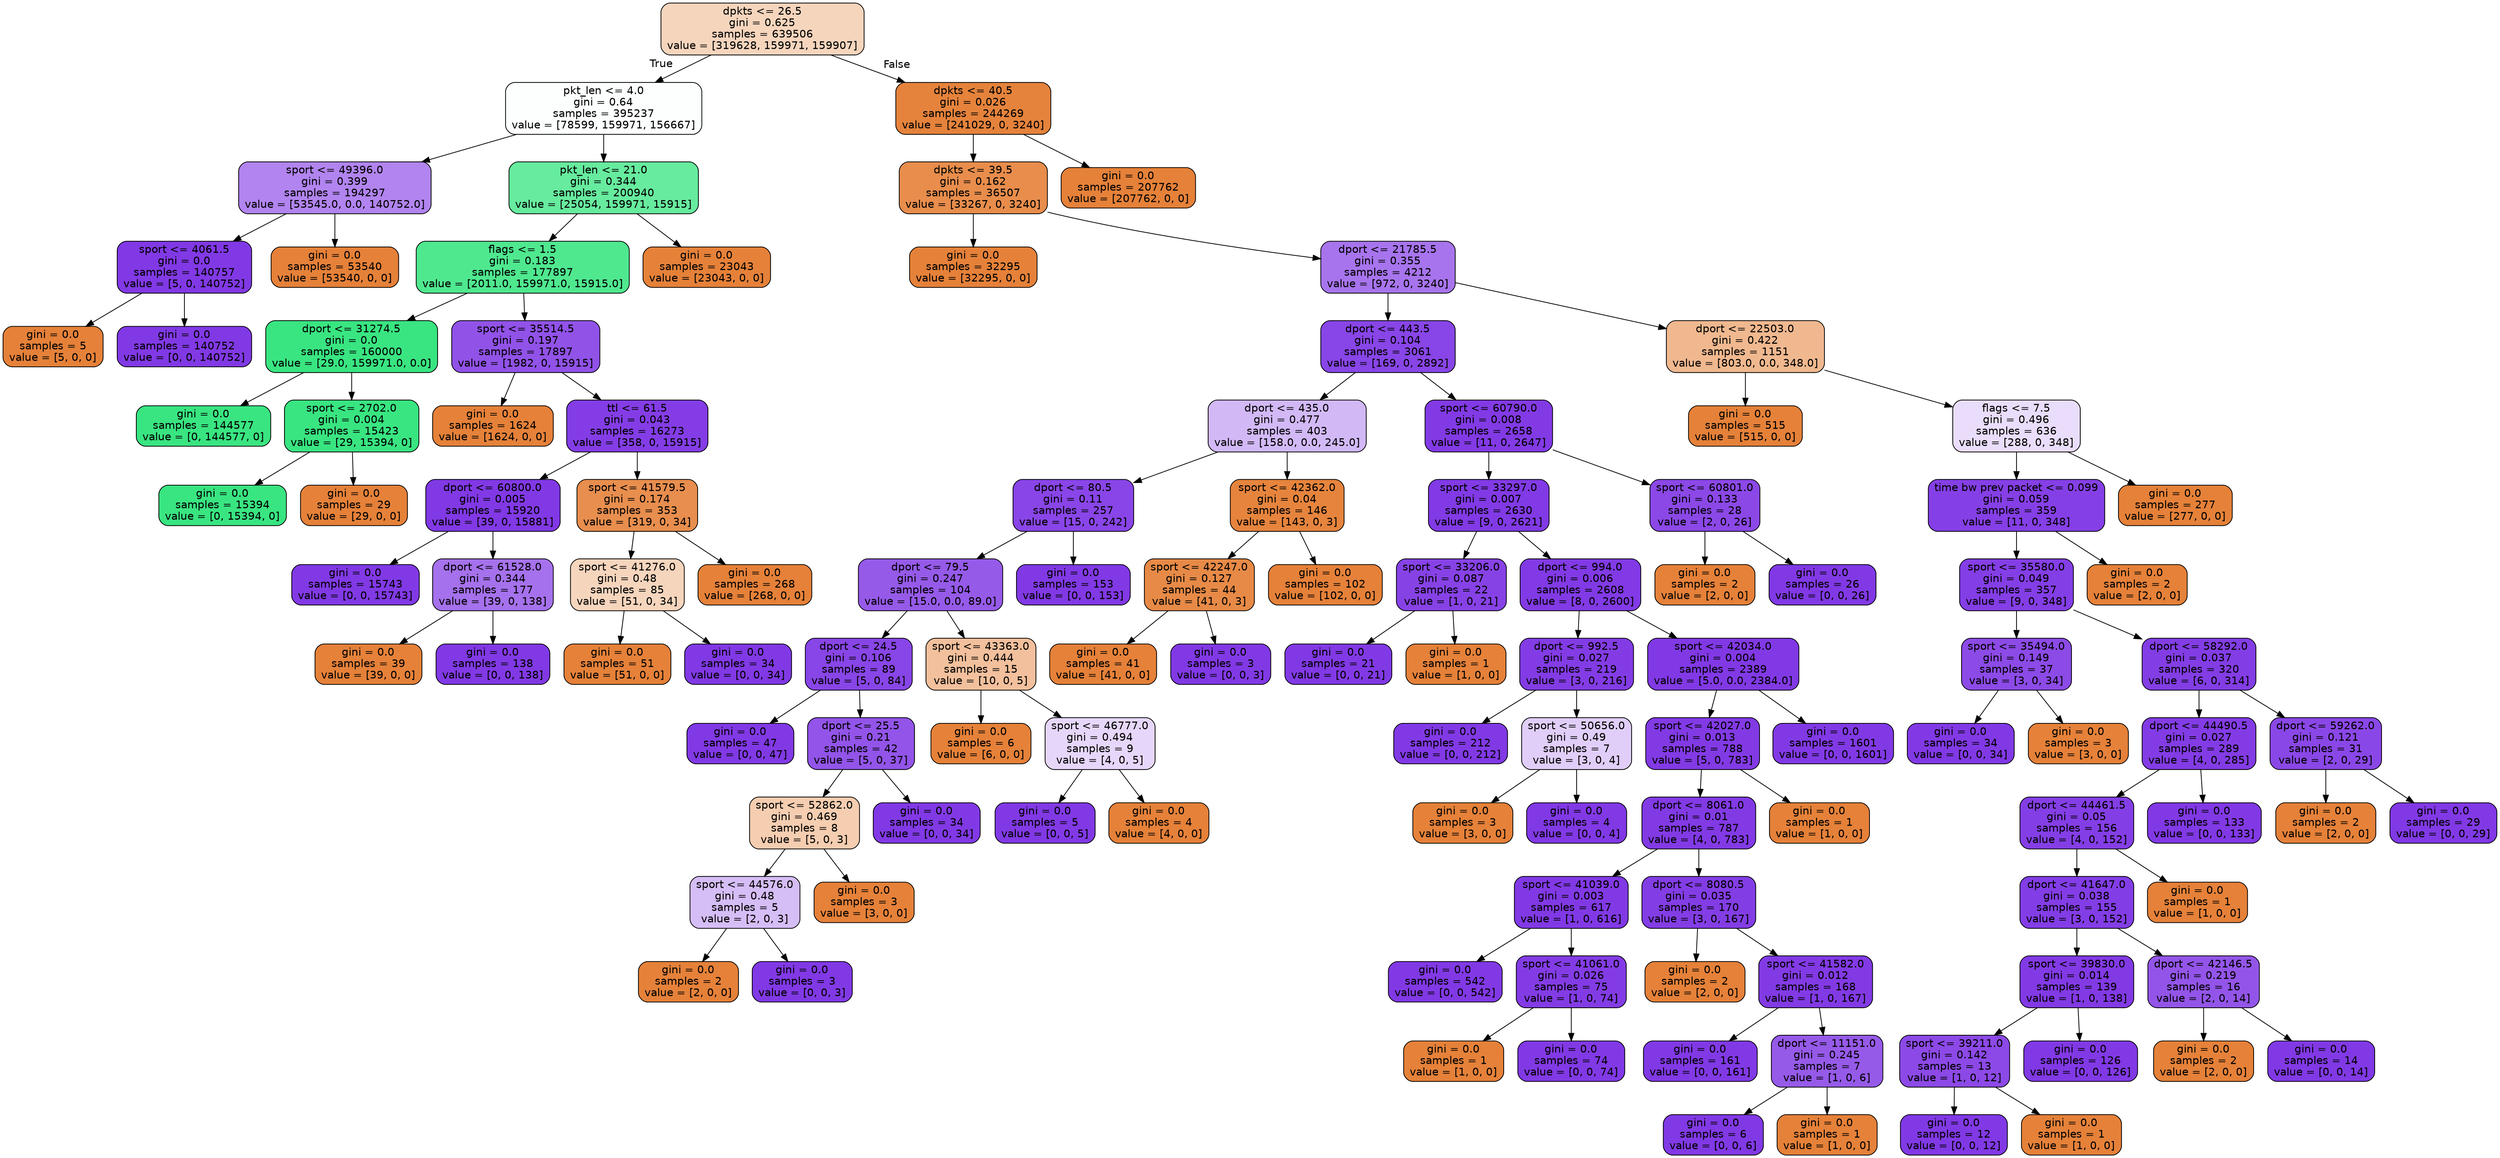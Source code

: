 digraph Tree {
node [shape=box, style="filled, rounded", color="black", fontname="helvetica"] ;
edge [fontname="helvetica"] ;
0 [label="dpkts <= 26.5\ngini = 0.625\nsamples = 639506\nvalue = [319628, 159971, 159907]", fillcolor="#f6d5bd"] ;
1 [label="pkt_len <= 4.0\ngini = 0.64\nsamples = 395237\nvalue = [78599, 159971, 156667]", fillcolor="#fcfffd"] ;
0 -> 1 [labeldistance=2.5, labelangle=45, headlabel="True"] ;
2 [label="sport <= 49396.0\ngini = 0.399\nsamples = 194297\nvalue = [53545.0, 0.0, 140752.0]", fillcolor="#b184ef"] ;
1 -> 2 ;
3 [label="sport <= 4061.5\ngini = 0.0\nsamples = 140757\nvalue = [5, 0, 140752]", fillcolor="#8139e5"] ;
2 -> 3 ;
4 [label="gini = 0.0\nsamples = 5\nvalue = [5, 0, 0]", fillcolor="#e58139"] ;
3 -> 4 ;
5 [label="gini = 0.0\nsamples = 140752\nvalue = [0, 0, 140752]", fillcolor="#8139e5"] ;
3 -> 5 ;
6 [label="gini = 0.0\nsamples = 53540\nvalue = [53540, 0, 0]", fillcolor="#e58139"] ;
2 -> 6 ;
7 [label="pkt_len <= 21.0\ngini = 0.344\nsamples = 200940\nvalue = [25054, 159971, 15915]", fillcolor="#67eb9e"] ;
1 -> 7 ;
8 [label="flags <= 1.5\ngini = 0.183\nsamples = 177897\nvalue = [2011.0, 159971.0, 15915.0]", fillcolor="#4fe88f"] ;
7 -> 8 ;
9 [label="dport <= 31274.5\ngini = 0.0\nsamples = 160000\nvalue = [29.0, 159971.0, 0.0]", fillcolor="#39e581"] ;
8 -> 9 ;
10 [label="gini = 0.0\nsamples = 144577\nvalue = [0, 144577, 0]", fillcolor="#39e581"] ;
9 -> 10 ;
11 [label="sport <= 2702.0\ngini = 0.004\nsamples = 15423\nvalue = [29, 15394, 0]", fillcolor="#39e581"] ;
9 -> 11 ;
12 [label="gini = 0.0\nsamples = 15394\nvalue = [0, 15394, 0]", fillcolor="#39e581"] ;
11 -> 12 ;
13 [label="gini = 0.0\nsamples = 29\nvalue = [29, 0, 0]", fillcolor="#e58139"] ;
11 -> 13 ;
14 [label="sport <= 35514.5\ngini = 0.197\nsamples = 17897\nvalue = [1982, 0, 15915]", fillcolor="#9152e8"] ;
8 -> 14 ;
15 [label="gini = 0.0\nsamples = 1624\nvalue = [1624, 0, 0]", fillcolor="#e58139"] ;
14 -> 15 ;
16 [label="ttl <= 61.5\ngini = 0.043\nsamples = 16273\nvalue = [358, 0, 15915]", fillcolor="#843de6"] ;
14 -> 16 ;
17 [label="dport <= 60800.0\ngini = 0.005\nsamples = 15920\nvalue = [39, 0, 15881]", fillcolor="#8139e5"] ;
16 -> 17 ;
18 [label="gini = 0.0\nsamples = 15743\nvalue = [0, 0, 15743]", fillcolor="#8139e5"] ;
17 -> 18 ;
19 [label="dport <= 61528.0\ngini = 0.344\nsamples = 177\nvalue = [39, 0, 138]", fillcolor="#a571ec"] ;
17 -> 19 ;
20 [label="gini = 0.0\nsamples = 39\nvalue = [39, 0, 0]", fillcolor="#e58139"] ;
19 -> 20 ;
21 [label="gini = 0.0\nsamples = 138\nvalue = [0, 0, 138]", fillcolor="#8139e5"] ;
19 -> 21 ;
22 [label="sport <= 41579.5\ngini = 0.174\nsamples = 353\nvalue = [319, 0, 34]", fillcolor="#e88e4e"] ;
16 -> 22 ;
23 [label="sport <= 41276.0\ngini = 0.48\nsamples = 85\nvalue = [51, 0, 34]", fillcolor="#f6d5bd"] ;
22 -> 23 ;
24 [label="gini = 0.0\nsamples = 51\nvalue = [51, 0, 0]", fillcolor="#e58139"] ;
23 -> 24 ;
25 [label="gini = 0.0\nsamples = 34\nvalue = [0, 0, 34]", fillcolor="#8139e5"] ;
23 -> 25 ;
26 [label="gini = 0.0\nsamples = 268\nvalue = [268, 0, 0]", fillcolor="#e58139"] ;
22 -> 26 ;
27 [label="gini = 0.0\nsamples = 23043\nvalue = [23043, 0, 0]", fillcolor="#e58139"] ;
7 -> 27 ;
28 [label="dpkts <= 40.5\ngini = 0.026\nsamples = 244269\nvalue = [241029, 0, 3240]", fillcolor="#e5833c"] ;
0 -> 28 [labeldistance=2.5, labelangle=-45, headlabel="False"] ;
29 [label="dpkts <= 39.5\ngini = 0.162\nsamples = 36507\nvalue = [33267, 0, 3240]", fillcolor="#e88d4c"] ;
28 -> 29 ;
30 [label="gini = 0.0\nsamples = 32295\nvalue = [32295, 0, 0]", fillcolor="#e58139"] ;
29 -> 30 ;
31 [label="dport <= 21785.5\ngini = 0.355\nsamples = 4212\nvalue = [972, 0, 3240]", fillcolor="#a774ed"] ;
29 -> 31 ;
32 [label="dport <= 443.5\ngini = 0.104\nsamples = 3061\nvalue = [169, 0, 2892]", fillcolor="#8845e7"] ;
31 -> 32 ;
33 [label="dport <= 435.0\ngini = 0.477\nsamples = 403\nvalue = [158.0, 0.0, 245.0]", fillcolor="#d2b9f6"] ;
32 -> 33 ;
34 [label="dport <= 80.5\ngini = 0.11\nsamples = 257\nvalue = [15, 0, 242]", fillcolor="#8945e7"] ;
33 -> 34 ;
35 [label="dport <= 79.5\ngini = 0.247\nsamples = 104\nvalue = [15.0, 0.0, 89.0]", fillcolor="#965ae9"] ;
34 -> 35 ;
36 [label="dport <= 24.5\ngini = 0.106\nsamples = 89\nvalue = [5, 0, 84]", fillcolor="#8845e7"] ;
35 -> 36 ;
37 [label="gini = 0.0\nsamples = 47\nvalue = [0, 0, 47]", fillcolor="#8139e5"] ;
36 -> 37 ;
38 [label="dport <= 25.5\ngini = 0.21\nsamples = 42\nvalue = [5, 0, 37]", fillcolor="#9254e9"] ;
36 -> 38 ;
39 [label="sport <= 52862.0\ngini = 0.469\nsamples = 8\nvalue = [5, 0, 3]", fillcolor="#f5cdb0"] ;
38 -> 39 ;
40 [label="sport <= 44576.0\ngini = 0.48\nsamples = 5\nvalue = [2, 0, 3]", fillcolor="#d5bdf6"] ;
39 -> 40 ;
41 [label="gini = 0.0\nsamples = 2\nvalue = [2, 0, 0]", fillcolor="#e58139"] ;
40 -> 41 ;
42 [label="gini = 0.0\nsamples = 3\nvalue = [0, 0, 3]", fillcolor="#8139e5"] ;
40 -> 42 ;
43 [label="gini = 0.0\nsamples = 3\nvalue = [3, 0, 0]", fillcolor="#e58139"] ;
39 -> 43 ;
44 [label="gini = 0.0\nsamples = 34\nvalue = [0, 0, 34]", fillcolor="#8139e5"] ;
38 -> 44 ;
45 [label="sport <= 43363.0\ngini = 0.444\nsamples = 15\nvalue = [10, 0, 5]", fillcolor="#f2c09c"] ;
35 -> 45 ;
46 [label="gini = 0.0\nsamples = 6\nvalue = [6, 0, 0]", fillcolor="#e58139"] ;
45 -> 46 ;
47 [label="sport <= 46777.0\ngini = 0.494\nsamples = 9\nvalue = [4, 0, 5]", fillcolor="#e6d7fa"] ;
45 -> 47 ;
48 [label="gini = 0.0\nsamples = 5\nvalue = [0, 0, 5]", fillcolor="#8139e5"] ;
47 -> 48 ;
49 [label="gini = 0.0\nsamples = 4\nvalue = [4, 0, 0]", fillcolor="#e58139"] ;
47 -> 49 ;
50 [label="gini = 0.0\nsamples = 153\nvalue = [0, 0, 153]", fillcolor="#8139e5"] ;
34 -> 50 ;
51 [label="sport <= 42362.0\ngini = 0.04\nsamples = 146\nvalue = [143, 0, 3]", fillcolor="#e6843d"] ;
33 -> 51 ;
52 [label="sport <= 42247.0\ngini = 0.127\nsamples = 44\nvalue = [41, 0, 3]", fillcolor="#e78a47"] ;
51 -> 52 ;
53 [label="gini = 0.0\nsamples = 41\nvalue = [41, 0, 0]", fillcolor="#e58139"] ;
52 -> 53 ;
54 [label="gini = 0.0\nsamples = 3\nvalue = [0, 0, 3]", fillcolor="#8139e5"] ;
52 -> 54 ;
55 [label="gini = 0.0\nsamples = 102\nvalue = [102, 0, 0]", fillcolor="#e58139"] ;
51 -> 55 ;
56 [label="sport <= 60790.0\ngini = 0.008\nsamples = 2658\nvalue = [11, 0, 2647]", fillcolor="#823ae5"] ;
32 -> 56 ;
57 [label="sport <= 33297.0\ngini = 0.007\nsamples = 2630\nvalue = [9, 0, 2621]", fillcolor="#813ae5"] ;
56 -> 57 ;
58 [label="sport <= 33206.0\ngini = 0.087\nsamples = 22\nvalue = [1, 0, 21]", fillcolor="#8742e6"] ;
57 -> 58 ;
59 [label="gini = 0.0\nsamples = 21\nvalue = [0, 0, 21]", fillcolor="#8139e5"] ;
58 -> 59 ;
60 [label="gini = 0.0\nsamples = 1\nvalue = [1, 0, 0]", fillcolor="#e58139"] ;
58 -> 60 ;
61 [label="dport <= 994.0\ngini = 0.006\nsamples = 2608\nvalue = [8, 0, 2600]", fillcolor="#813ae5"] ;
57 -> 61 ;
62 [label="dport <= 992.5\ngini = 0.027\nsamples = 219\nvalue = [3, 0, 216]", fillcolor="#833ce5"] ;
61 -> 62 ;
63 [label="gini = 0.0\nsamples = 212\nvalue = [0, 0, 212]", fillcolor="#8139e5"] ;
62 -> 63 ;
64 [label="sport <= 50656.0\ngini = 0.49\nsamples = 7\nvalue = [3, 0, 4]", fillcolor="#e0cef8"] ;
62 -> 64 ;
65 [label="gini = 0.0\nsamples = 3\nvalue = [3, 0, 0]", fillcolor="#e58139"] ;
64 -> 65 ;
66 [label="gini = 0.0\nsamples = 4\nvalue = [0, 0, 4]", fillcolor="#8139e5"] ;
64 -> 66 ;
67 [label="sport <= 42034.0\ngini = 0.004\nsamples = 2389\nvalue = [5.0, 0.0, 2384.0]", fillcolor="#8139e5"] ;
61 -> 67 ;
68 [label="sport <= 42027.0\ngini = 0.013\nsamples = 788\nvalue = [5, 0, 783]", fillcolor="#823ae5"] ;
67 -> 68 ;
69 [label="dport <= 8061.0\ngini = 0.01\nsamples = 787\nvalue = [4, 0, 783]", fillcolor="#823ae5"] ;
68 -> 69 ;
70 [label="sport <= 41039.0\ngini = 0.003\nsamples = 617\nvalue = [1, 0, 616]", fillcolor="#8139e5"] ;
69 -> 70 ;
71 [label="gini = 0.0\nsamples = 542\nvalue = [0, 0, 542]", fillcolor="#8139e5"] ;
70 -> 71 ;
72 [label="sport <= 41061.0\ngini = 0.026\nsamples = 75\nvalue = [1, 0, 74]", fillcolor="#833ce5"] ;
70 -> 72 ;
73 [label="gini = 0.0\nsamples = 1\nvalue = [1, 0, 0]", fillcolor="#e58139"] ;
72 -> 73 ;
74 [label="gini = 0.0\nsamples = 74\nvalue = [0, 0, 74]", fillcolor="#8139e5"] ;
72 -> 74 ;
75 [label="dport <= 8080.5\ngini = 0.035\nsamples = 170\nvalue = [3, 0, 167]", fillcolor="#833de5"] ;
69 -> 75 ;
76 [label="gini = 0.0\nsamples = 2\nvalue = [2, 0, 0]", fillcolor="#e58139"] ;
75 -> 76 ;
77 [label="sport <= 41582.0\ngini = 0.012\nsamples = 168\nvalue = [1, 0, 167]", fillcolor="#823ae5"] ;
75 -> 77 ;
78 [label="gini = 0.0\nsamples = 161\nvalue = [0, 0, 161]", fillcolor="#8139e5"] ;
77 -> 78 ;
79 [label="dport <= 11151.0\ngini = 0.245\nsamples = 7\nvalue = [1, 0, 6]", fillcolor="#965ae9"] ;
77 -> 79 ;
80 [label="gini = 0.0\nsamples = 6\nvalue = [0, 0, 6]", fillcolor="#8139e5"] ;
79 -> 80 ;
81 [label="gini = 0.0\nsamples = 1\nvalue = [1, 0, 0]", fillcolor="#e58139"] ;
79 -> 81 ;
82 [label="gini = 0.0\nsamples = 1\nvalue = [1, 0, 0]", fillcolor="#e58139"] ;
68 -> 82 ;
83 [label="gini = 0.0\nsamples = 1601\nvalue = [0, 0, 1601]", fillcolor="#8139e5"] ;
67 -> 83 ;
84 [label="sport <= 60801.0\ngini = 0.133\nsamples = 28\nvalue = [2, 0, 26]", fillcolor="#8b48e7"] ;
56 -> 84 ;
85 [label="gini = 0.0\nsamples = 2\nvalue = [2, 0, 0]", fillcolor="#e58139"] ;
84 -> 85 ;
86 [label="gini = 0.0\nsamples = 26\nvalue = [0, 0, 26]", fillcolor="#8139e5"] ;
84 -> 86 ;
87 [label="dport <= 22503.0\ngini = 0.422\nsamples = 1151\nvalue = [803.0, 0.0, 348.0]", fillcolor="#f0b88f"] ;
31 -> 87 ;
88 [label="gini = 0.0\nsamples = 515\nvalue = [515, 0, 0]", fillcolor="#e58139"] ;
87 -> 88 ;
89 [label="flags <= 7.5\ngini = 0.496\nsamples = 636\nvalue = [288, 0, 348]", fillcolor="#e9ddfb"] ;
87 -> 89 ;
90 [label="time bw prev packet <= 0.099\ngini = 0.059\nsamples = 359\nvalue = [11, 0, 348]", fillcolor="#853fe6"] ;
89 -> 90 ;
91 [label="sport <= 35580.0\ngini = 0.049\nsamples = 357\nvalue = [9, 0, 348]", fillcolor="#843ee6"] ;
90 -> 91 ;
92 [label="sport <= 35494.0\ngini = 0.149\nsamples = 37\nvalue = [3, 0, 34]", fillcolor="#8c4ae7"] ;
91 -> 92 ;
93 [label="gini = 0.0\nsamples = 34\nvalue = [0, 0, 34]", fillcolor="#8139e5"] ;
92 -> 93 ;
94 [label="gini = 0.0\nsamples = 3\nvalue = [3, 0, 0]", fillcolor="#e58139"] ;
92 -> 94 ;
95 [label="dport <= 58292.0\ngini = 0.037\nsamples = 320\nvalue = [6, 0, 314]", fillcolor="#833de5"] ;
91 -> 95 ;
96 [label="dport <= 44490.5\ngini = 0.027\nsamples = 289\nvalue = [4, 0, 285]", fillcolor="#833ce5"] ;
95 -> 96 ;
97 [label="dport <= 44461.5\ngini = 0.05\nsamples = 156\nvalue = [4, 0, 152]", fillcolor="#843ee6"] ;
96 -> 97 ;
98 [label="dport <= 41647.0\ngini = 0.038\nsamples = 155\nvalue = [3, 0, 152]", fillcolor="#833de6"] ;
97 -> 98 ;
99 [label="sport <= 39830.0\ngini = 0.014\nsamples = 139\nvalue = [1, 0, 138]", fillcolor="#823ae5"] ;
98 -> 99 ;
100 [label="sport <= 39211.0\ngini = 0.142\nsamples = 13\nvalue = [1, 0, 12]", fillcolor="#8c49e7"] ;
99 -> 100 ;
101 [label="gini = 0.0\nsamples = 12\nvalue = [0, 0, 12]", fillcolor="#8139e5"] ;
100 -> 101 ;
102 [label="gini = 0.0\nsamples = 1\nvalue = [1, 0, 0]", fillcolor="#e58139"] ;
100 -> 102 ;
103 [label="gini = 0.0\nsamples = 126\nvalue = [0, 0, 126]", fillcolor="#8139e5"] ;
99 -> 103 ;
104 [label="dport <= 42146.5\ngini = 0.219\nsamples = 16\nvalue = [2, 0, 14]", fillcolor="#9355e9"] ;
98 -> 104 ;
105 [label="gini = 0.0\nsamples = 2\nvalue = [2, 0, 0]", fillcolor="#e58139"] ;
104 -> 105 ;
106 [label="gini = 0.0\nsamples = 14\nvalue = [0, 0, 14]", fillcolor="#8139e5"] ;
104 -> 106 ;
107 [label="gini = 0.0\nsamples = 1\nvalue = [1, 0, 0]", fillcolor="#e58139"] ;
97 -> 107 ;
108 [label="gini = 0.0\nsamples = 133\nvalue = [0, 0, 133]", fillcolor="#8139e5"] ;
96 -> 108 ;
109 [label="dport <= 59262.0\ngini = 0.121\nsamples = 31\nvalue = [2, 0, 29]", fillcolor="#8a47e7"] ;
95 -> 109 ;
110 [label="gini = 0.0\nsamples = 2\nvalue = [2, 0, 0]", fillcolor="#e58139"] ;
109 -> 110 ;
111 [label="gini = 0.0\nsamples = 29\nvalue = [0, 0, 29]", fillcolor="#8139e5"] ;
109 -> 111 ;
112 [label="gini = 0.0\nsamples = 2\nvalue = [2, 0, 0]", fillcolor="#e58139"] ;
90 -> 112 ;
113 [label="gini = 0.0\nsamples = 277\nvalue = [277, 0, 0]", fillcolor="#e58139"] ;
89 -> 113 ;
114 [label="gini = 0.0\nsamples = 207762\nvalue = [207762, 0, 0]", fillcolor="#e58139"] ;
28 -> 114 ;
}